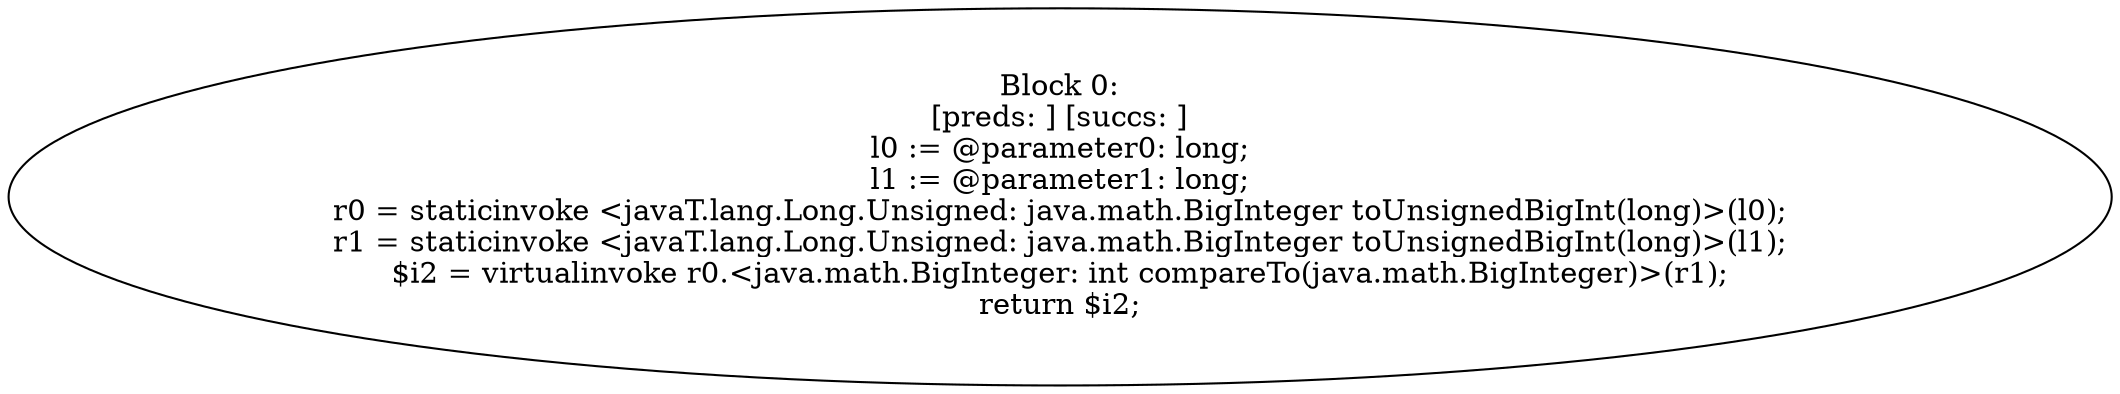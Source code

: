 digraph "unitGraph" {
    "Block 0:
[preds: ] [succs: ]
l0 := @parameter0: long;
l1 := @parameter1: long;
r0 = staticinvoke <javaT.lang.Long.Unsigned: java.math.BigInteger toUnsignedBigInt(long)>(l0);
r1 = staticinvoke <javaT.lang.Long.Unsigned: java.math.BigInteger toUnsignedBigInt(long)>(l1);
$i2 = virtualinvoke r0.<java.math.BigInteger: int compareTo(java.math.BigInteger)>(r1);
return $i2;
"
}
